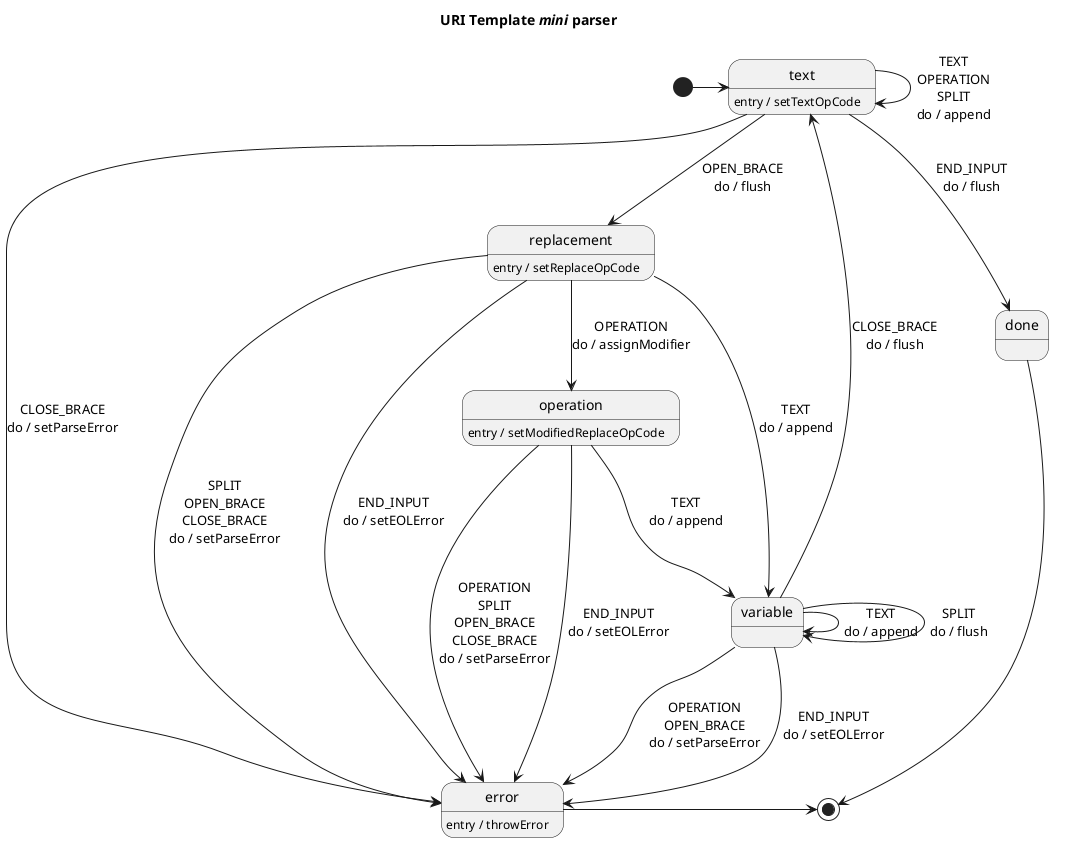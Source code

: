 @startuml

title URI Template //mini// parser

error : entry / throwError
text : entry / setTextOpCode
replacement : entry / setReplaceOpCode
operation : entry / setModifiedReplaceOpCode

[*] -> text
text --> text : TEXT\nOPERATION\nSPLIT\ndo / append
text --> replacement : OPEN_BRACE\ndo / flush
text --> error : CLOSE_BRACE\ndo / setParseError
text --> done : END_INPUT\ndo / flush
error -> [*]
done -> [*]
replacement --> variable : TEXT\ndo / append
replacement --> operation : OPERATION\ndo / assignModifier
replacement --> error : SPLIT\nOPEN_BRACE\nCLOSE_BRACE\ndo / setParseError
replacement --> error : END_INPUT\ndo / setEOLError
operation --> variable : TEXT\ndo / append
operation --> error : OPERATION\nSPLIT\nOPEN_BRACE\nCLOSE_BRACE\ndo / setParseError
operation --> error : END_INPUT\ndo / setEOLError
variable --> variable : TEXT\ndo / append
variable --> error : OPERATION\nOPEN_BRACE\ndo / setParseError
variable --> error : END_INPUT\ndo / setEOLError
variable --> variable : SPLIT\ndo / flush
variable --> text : CLOSE_BRACE\ndo / flush

@enduml
